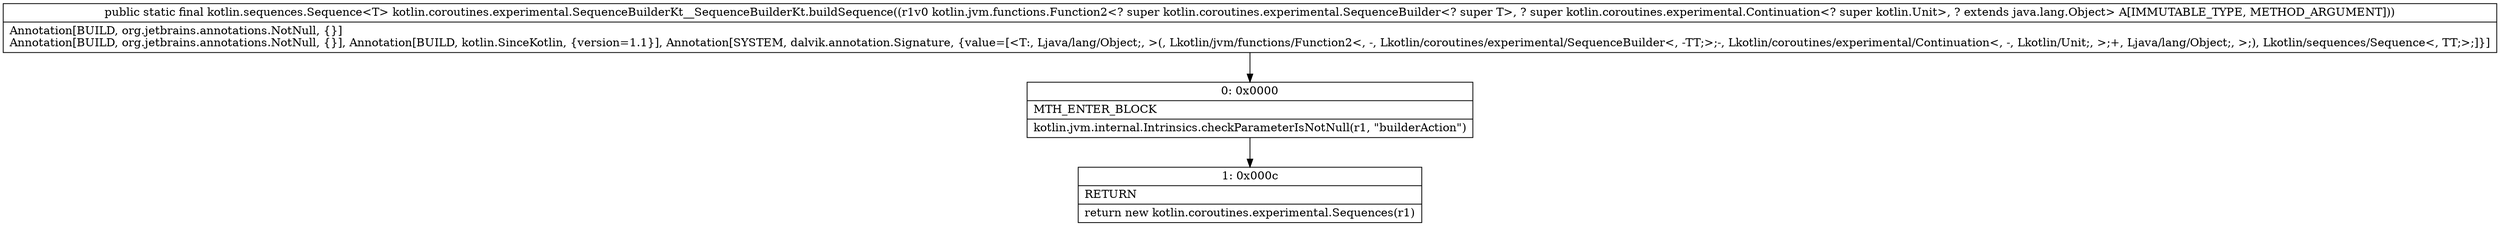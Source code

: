 digraph "CFG forkotlin.coroutines.experimental.SequenceBuilderKt__SequenceBuilderKt.buildSequence(Lkotlin\/jvm\/functions\/Function2;)Lkotlin\/sequences\/Sequence;" {
Node_0 [shape=record,label="{0\:\ 0x0000|MTH_ENTER_BLOCK\l|kotlin.jvm.internal.Intrinsics.checkParameterIsNotNull(r1, \"builderAction\")\l}"];
Node_1 [shape=record,label="{1\:\ 0x000c|RETURN\l|return new kotlin.coroutines.experimental.Sequences(r1)\l}"];
MethodNode[shape=record,label="{public static final kotlin.sequences.Sequence\<T\> kotlin.coroutines.experimental.SequenceBuilderKt__SequenceBuilderKt.buildSequence((r1v0 kotlin.jvm.functions.Function2\<? super kotlin.coroutines.experimental.SequenceBuilder\<? super T\>, ? super kotlin.coroutines.experimental.Continuation\<? super kotlin.Unit\>, ? extends java.lang.Object\> A[IMMUTABLE_TYPE, METHOD_ARGUMENT]))  | Annotation[BUILD, org.jetbrains.annotations.NotNull, \{\}]\lAnnotation[BUILD, org.jetbrains.annotations.NotNull, \{\}], Annotation[BUILD, kotlin.SinceKotlin, \{version=1.1\}], Annotation[SYSTEM, dalvik.annotation.Signature, \{value=[\<T:, Ljava\/lang\/Object;, \>(, Lkotlin\/jvm\/functions\/Function2\<, \-, Lkotlin\/coroutines\/experimental\/SequenceBuilder\<, \-TT;\>;\-, Lkotlin\/coroutines\/experimental\/Continuation\<, \-, Lkotlin\/Unit;, \>;+, Ljava\/lang\/Object;, \>;), Lkotlin\/sequences\/Sequence\<, TT;\>;]\}]\l}"];
MethodNode -> Node_0;
Node_0 -> Node_1;
}

